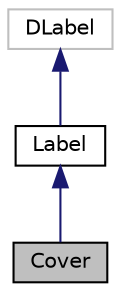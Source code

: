 digraph "Cover"
{
  edge [fontname="Helvetica",fontsize="10",labelfontname="Helvetica",labelfontsize="10"];
  node [fontname="Helvetica",fontsize="10",shape=record];
  Node0 [label="Cover",height=0.2,width=0.4,color="black", fillcolor="grey75", style="filled", fontcolor="black"];
  Node1 -> Node0 [dir="back",color="midnightblue",fontsize="10",style="solid",fontname="Helvetica"];
  Node1 [label="Label",height=0.2,width=0.4,color="black", fillcolor="white", style="filled",URL="$class_label.html"];
  Node2 -> Node1 [dir="back",color="midnightblue",fontsize="10",style="solid",fontname="Helvetica"];
  Node2 [label="DLabel",height=0.2,width=0.4,color="grey75", fillcolor="white", style="filled"];
}
